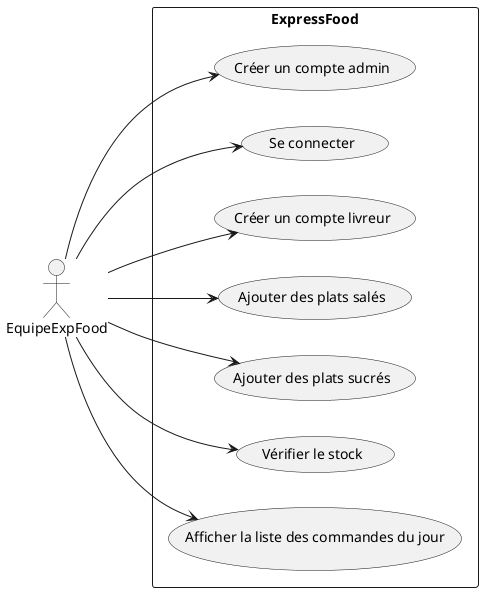 
@startuml EquipeExpFood

left to right direction

actor "EquipeExpFood" as EquipeExpFood

rectangle ExpressFood {
  usecase "Créer un compte admin" as UC1
  usecase "Se connecter" as UC2
  usecase "Créer un compte livreur" as UC3
  usecase "Ajouter des plats salés" as UC4
  usecase "Ajouter des plats sucrés" as UC5
  usecase "Vérifier le stock" as UC6
  usecase "Afficher la liste des commandes du jour" as UC7
}

EquipeExpFood --> UC1
EquipeExpFood --> UC2
EquipeExpFood --> UC3
EquipeExpFood --> UC4
EquipeExpFood --> UC5
EquipeExpFood --> UC6
EquipeExpFood --> UC7



@enduml
